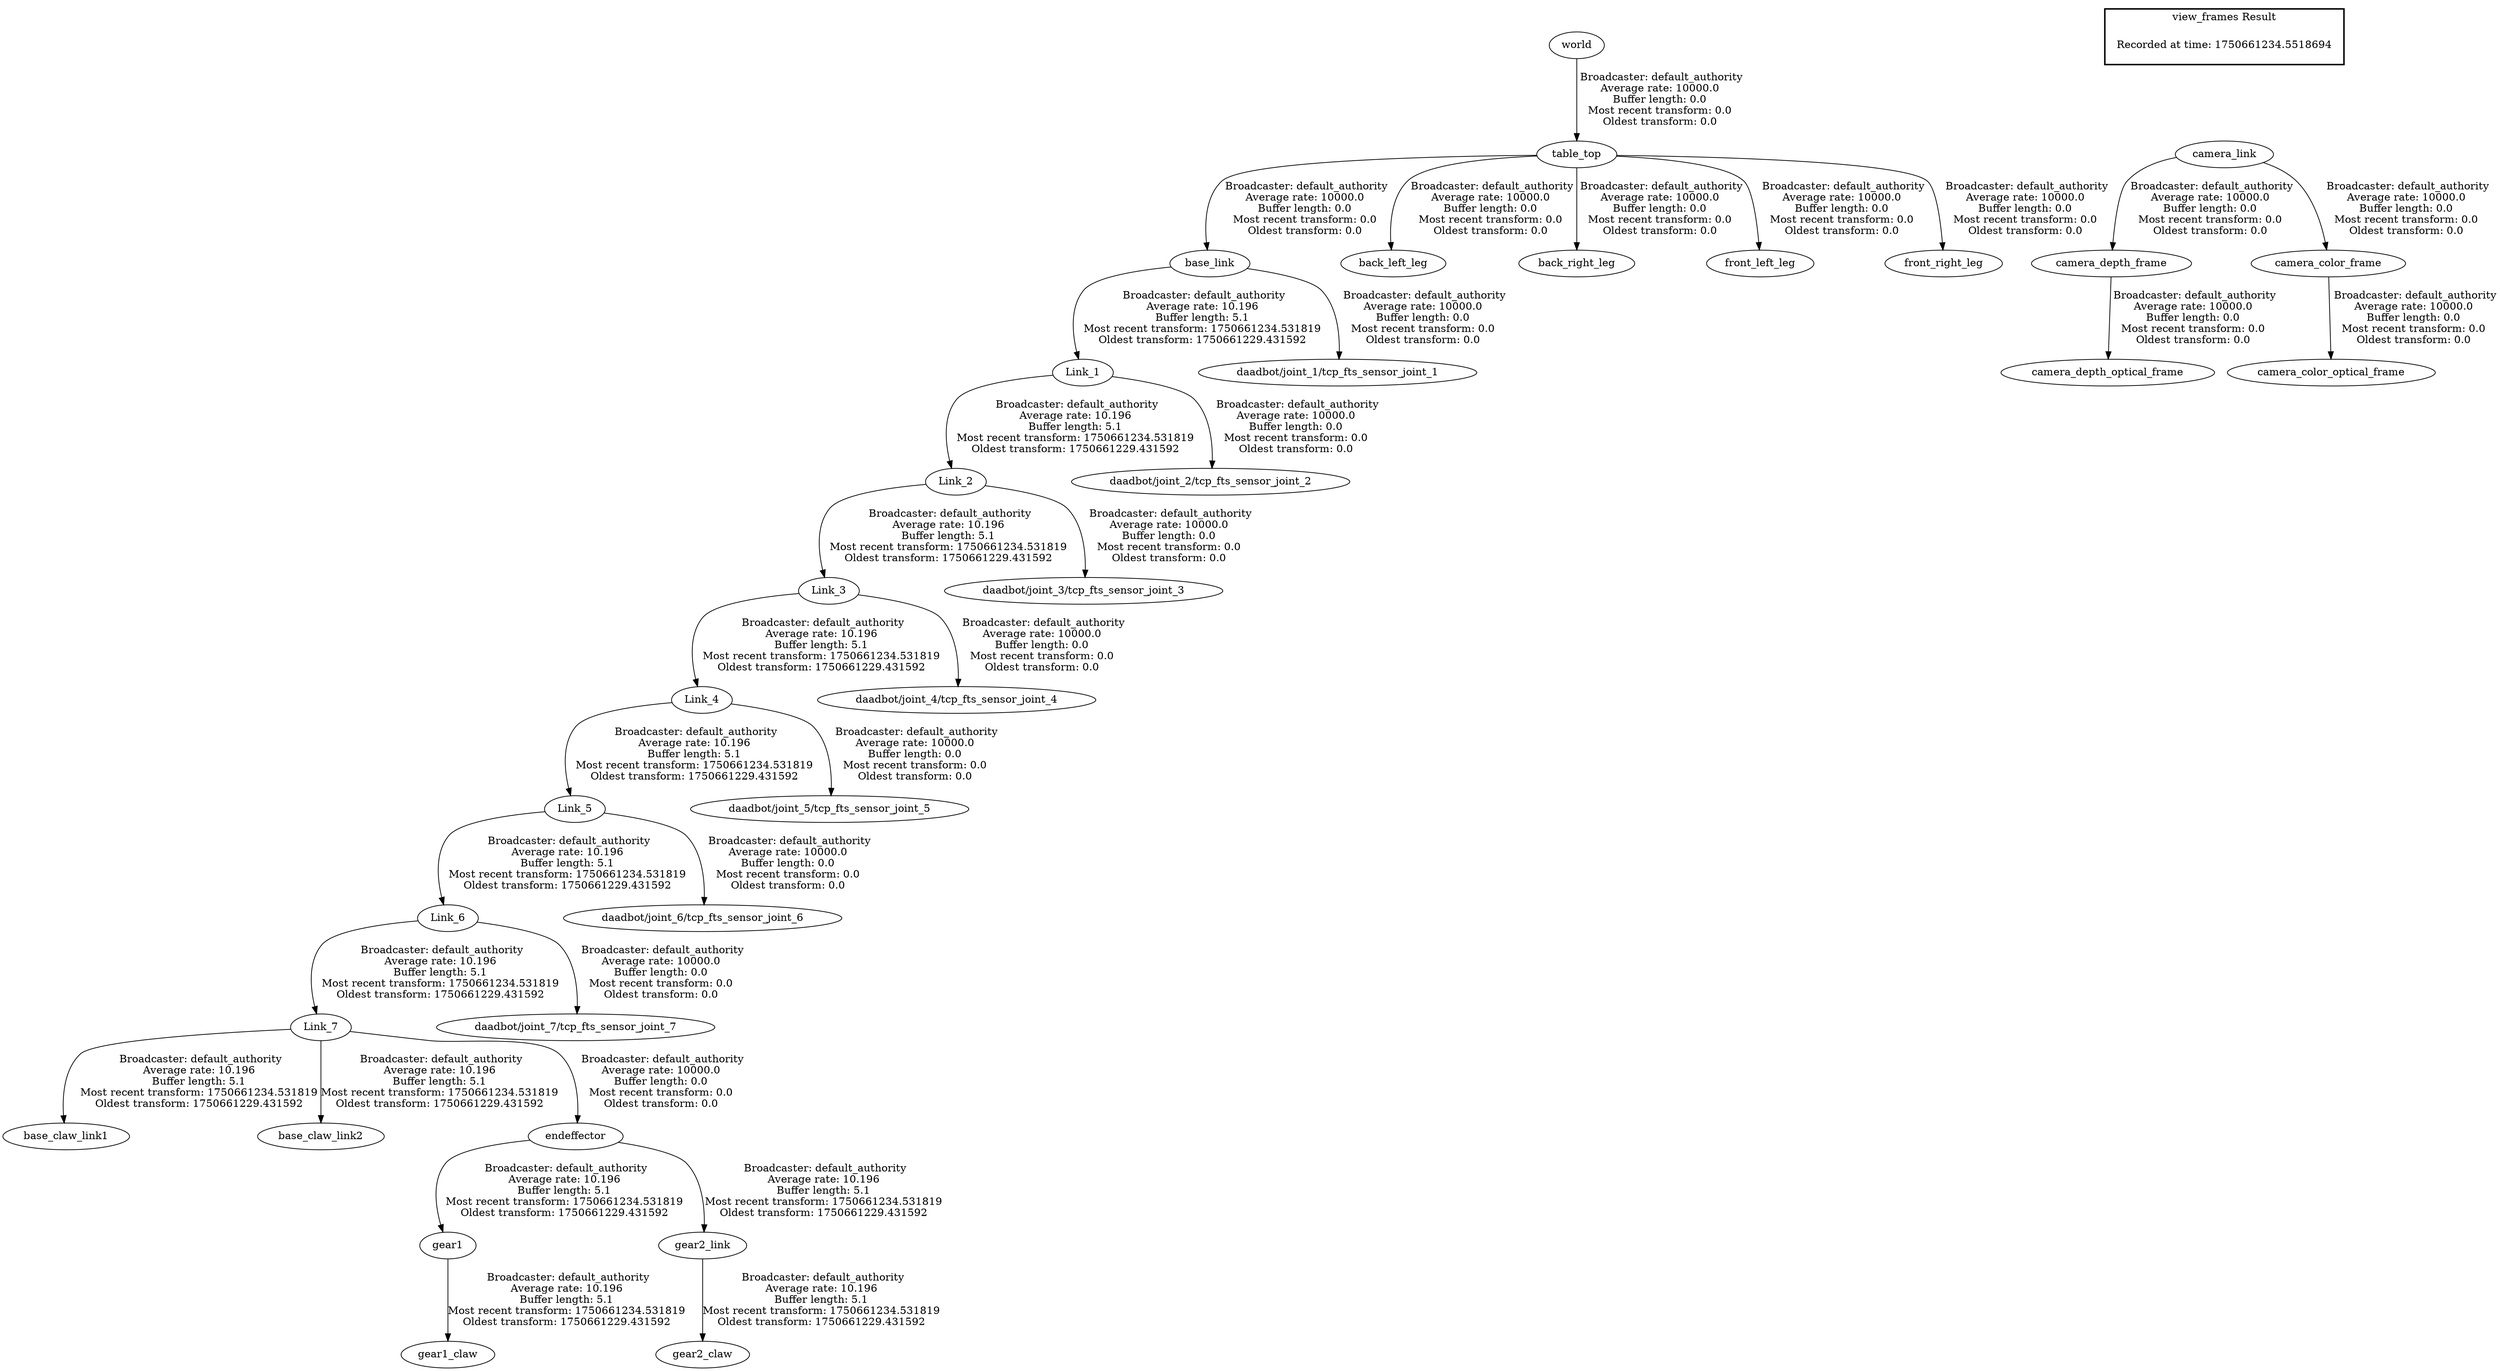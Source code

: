digraph G {
"Link_7" -> "base_claw_link1"[label=" Broadcaster: default_authority\nAverage rate: 10.196\nBuffer length: 5.1\nMost recent transform: 1750661234.531819\nOldest transform: 1750661229.431592\n"];
"Link_6" -> "Link_7"[label=" Broadcaster: default_authority\nAverage rate: 10.196\nBuffer length: 5.1\nMost recent transform: 1750661234.531819\nOldest transform: 1750661229.431592\n"];
"Link_7" -> "base_claw_link2"[label=" Broadcaster: default_authority\nAverage rate: 10.196\nBuffer length: 5.1\nMost recent transform: 1750661234.531819\nOldest transform: 1750661229.431592\n"];
"gear1" -> "gear1_claw"[label=" Broadcaster: default_authority\nAverage rate: 10.196\nBuffer length: 5.1\nMost recent transform: 1750661234.531819\nOldest transform: 1750661229.431592\n"];
"endeffector" -> "gear1"[label=" Broadcaster: default_authority\nAverage rate: 10.196\nBuffer length: 5.1\nMost recent transform: 1750661234.531819\nOldest transform: 1750661229.431592\n"];
"gear2_link" -> "gear2_claw"[label=" Broadcaster: default_authority\nAverage rate: 10.196\nBuffer length: 5.1\nMost recent transform: 1750661234.531819\nOldest transform: 1750661229.431592\n"];
"endeffector" -> "gear2_link"[label=" Broadcaster: default_authority\nAverage rate: 10.196\nBuffer length: 5.1\nMost recent transform: 1750661234.531819\nOldest transform: 1750661229.431592\n"];
"Link_7" -> "endeffector"[label=" Broadcaster: default_authority\nAverage rate: 10000.0\nBuffer length: 0.0\nMost recent transform: 0.0\nOldest transform: 0.0\n"];
"base_link" -> "Link_1"[label=" Broadcaster: default_authority\nAverage rate: 10.196\nBuffer length: 5.1\nMost recent transform: 1750661234.531819\nOldest transform: 1750661229.431592\n"];
"table_top" -> "base_link"[label=" Broadcaster: default_authority\nAverage rate: 10000.0\nBuffer length: 0.0\nMost recent transform: 0.0\nOldest transform: 0.0\n"];
"Link_1" -> "Link_2"[label=" Broadcaster: default_authority\nAverage rate: 10.196\nBuffer length: 5.1\nMost recent transform: 1750661234.531819\nOldest transform: 1750661229.431592\n"];
"Link_2" -> "Link_3"[label=" Broadcaster: default_authority\nAverage rate: 10.196\nBuffer length: 5.1\nMost recent transform: 1750661234.531819\nOldest transform: 1750661229.431592\n"];
"Link_3" -> "Link_4"[label=" Broadcaster: default_authority\nAverage rate: 10.196\nBuffer length: 5.1\nMost recent transform: 1750661234.531819\nOldest transform: 1750661229.431592\n"];
"Link_4" -> "Link_5"[label=" Broadcaster: default_authority\nAverage rate: 10.196\nBuffer length: 5.1\nMost recent transform: 1750661234.531819\nOldest transform: 1750661229.431592\n"];
"Link_5" -> "Link_6"[label=" Broadcaster: default_authority\nAverage rate: 10.196\nBuffer length: 5.1\nMost recent transform: 1750661234.531819\nOldest transform: 1750661229.431592\n"];
"table_top" -> "back_left_leg"[label=" Broadcaster: default_authority\nAverage rate: 10000.0\nBuffer length: 0.0\nMost recent transform: 0.0\nOldest transform: 0.0\n"];
"world" -> "table_top"[label=" Broadcaster: default_authority\nAverage rate: 10000.0\nBuffer length: 0.0\nMost recent transform: 0.0\nOldest transform: 0.0\n"];
"table_top" -> "back_right_leg"[label=" Broadcaster: default_authority\nAverage rate: 10000.0\nBuffer length: 0.0\nMost recent transform: 0.0\nOldest transform: 0.0\n"];
"table_top" -> "front_left_leg"[label=" Broadcaster: default_authority\nAverage rate: 10000.0\nBuffer length: 0.0\nMost recent transform: 0.0\nOldest transform: 0.0\n"];
"table_top" -> "front_right_leg"[label=" Broadcaster: default_authority\nAverage rate: 10000.0\nBuffer length: 0.0\nMost recent transform: 0.0\nOldest transform: 0.0\n"];
"base_link" -> "daadbot/joint_1/tcp_fts_sensor_joint_1"[label=" Broadcaster: default_authority\nAverage rate: 10000.0\nBuffer length: 0.0\nMost recent transform: 0.0\nOldest transform: 0.0\n"];
"Link_1" -> "daadbot/joint_2/tcp_fts_sensor_joint_2"[label=" Broadcaster: default_authority\nAverage rate: 10000.0\nBuffer length: 0.0\nMost recent transform: 0.0\nOldest transform: 0.0\n"];
"Link_2" -> "daadbot/joint_3/tcp_fts_sensor_joint_3"[label=" Broadcaster: default_authority\nAverage rate: 10000.0\nBuffer length: 0.0\nMost recent transform: 0.0\nOldest transform: 0.0\n"];
"Link_3" -> "daadbot/joint_4/tcp_fts_sensor_joint_4"[label=" Broadcaster: default_authority\nAverage rate: 10000.0\nBuffer length: 0.0\nMost recent transform: 0.0\nOldest transform: 0.0\n"];
"Link_4" -> "daadbot/joint_5/tcp_fts_sensor_joint_5"[label=" Broadcaster: default_authority\nAverage rate: 10000.0\nBuffer length: 0.0\nMost recent transform: 0.0\nOldest transform: 0.0\n"];
"Link_5" -> "daadbot/joint_6/tcp_fts_sensor_joint_6"[label=" Broadcaster: default_authority\nAverage rate: 10000.0\nBuffer length: 0.0\nMost recent transform: 0.0\nOldest transform: 0.0\n"];
"Link_6" -> "daadbot/joint_7/tcp_fts_sensor_joint_7"[label=" Broadcaster: default_authority\nAverage rate: 10000.0\nBuffer length: 0.0\nMost recent transform: 0.0\nOldest transform: 0.0\n"];
"camera_link" -> "camera_depth_frame"[label=" Broadcaster: default_authority\nAverage rate: 10000.0\nBuffer length: 0.0\nMost recent transform: 0.0\nOldest transform: 0.0\n"];
"camera_depth_frame" -> "camera_depth_optical_frame"[label=" Broadcaster: default_authority\nAverage rate: 10000.0\nBuffer length: 0.0\nMost recent transform: 0.0\nOldest transform: 0.0\n"];
"camera_link" -> "camera_color_frame"[label=" Broadcaster: default_authority\nAverage rate: 10000.0\nBuffer length: 0.0\nMost recent transform: 0.0\nOldest transform: 0.0\n"];
"camera_color_frame" -> "camera_color_optical_frame"[label=" Broadcaster: default_authority\nAverage rate: 10000.0\nBuffer length: 0.0\nMost recent transform: 0.0\nOldest transform: 0.0\n"];
edge [style=invis];
 subgraph cluster_legend { style=bold; color=black; label ="view_frames Result";
"Recorded at time: 1750661234.5518694"[ shape=plaintext ] ;
}->"camera_link";
}
